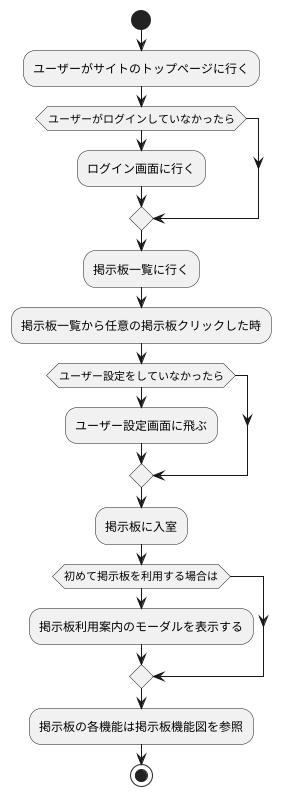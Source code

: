 @startuml
start
    :ユーザーがサイトのトップページに行く;
    if (ユーザーがログインしていなかったら) then
        :ログイン画面に行く;
    endif
    :掲示板一覧に行く;
    :掲示板一覧から任意の掲示板クリックした時;
    if (ユーザー設定をしていなかったら) then
        :ユーザー設定画面に飛ぶ;
    endif
    :掲示板に入室;
    if (初めて掲示板を利用する場合は) then
        :掲示板利用案内のモーダルを表示する;
    endif
    :掲示板の各機能は掲示板機能図を参照;
stop
@enduml
